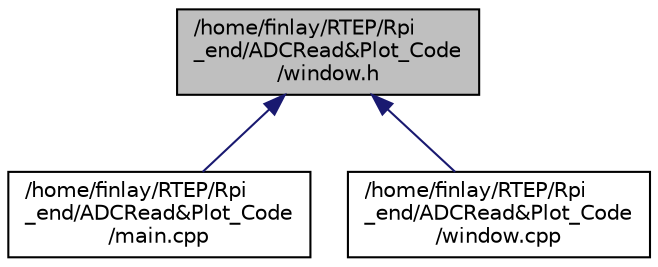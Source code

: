 digraph "/home/finlay/RTEP/Rpi_end/ADCRead&amp;Plot_Code/window.h"
{
 // LATEX_PDF_SIZE
  edge [fontname="Helvetica",fontsize="10",labelfontname="Helvetica",labelfontsize="10"];
  node [fontname="Helvetica",fontsize="10",shape=record];
  Node1 [label="/home/finlay/RTEP/Rpi\l_end/ADCRead&Plot_Code\l/window.h",height=0.2,width=0.4,color="black", fillcolor="grey75", style="filled", fontcolor="black",tooltip=" "];
  Node1 -> Node2 [dir="back",color="midnightblue",fontsize="10",style="solid"];
  Node2 [label="/home/finlay/RTEP/Rpi\l_end/ADCRead&Plot_Code\l/main.cpp",height=0.2,width=0.4,color="black", fillcolor="white", style="filled",URL="$_rpi__end_2_a_d_c_read_6_plot___code_2main_8cpp.html",tooltip=" "];
  Node1 -> Node3 [dir="back",color="midnightblue",fontsize="10",style="solid"];
  Node3 [label="/home/finlay/RTEP/Rpi\l_end/ADCRead&Plot_Code\l/window.cpp",height=0.2,width=0.4,color="black", fillcolor="white", style="filled",URL="$_rpi__end_2_a_d_c_read_6_plot___code_2window_8cpp.html",tooltip=" "];
}
